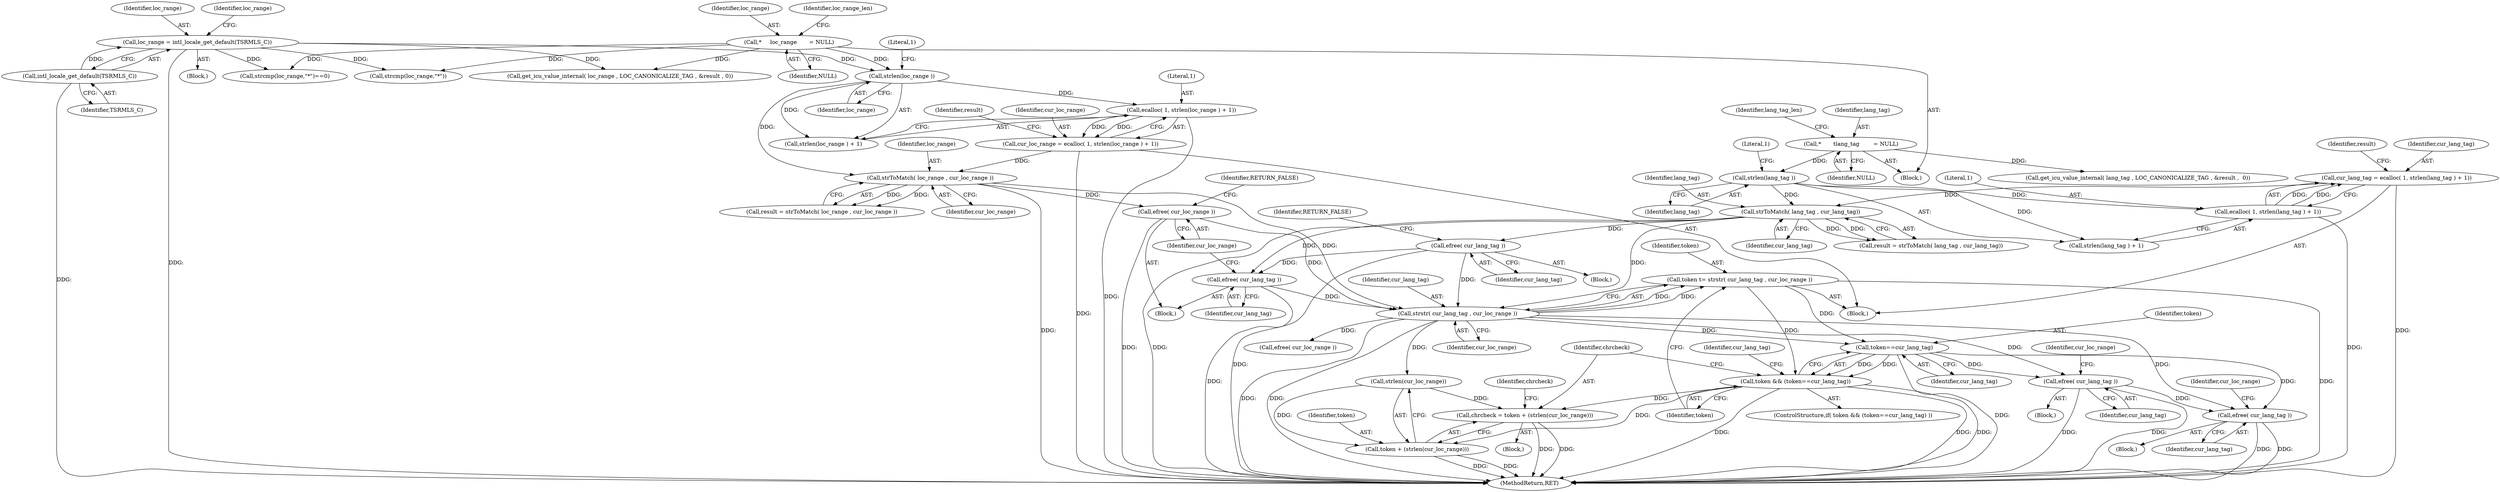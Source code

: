 digraph "0_php-src_97eff7eb57fc2320c267a949cffd622c38712484?w=1_10@API" {
"1000382" [label="(Call,token \t= strstr( cur_lang_tag , cur_loc_range ))"];
"1000384" [label="(Call,strstr( cur_lang_tag , cur_loc_range ))"];
"1000356" [label="(Call,efree( cur_lang_tag ))"];
"1000348" [label="(Call,strToMatch( lang_tag , cur_lang_tag))"];
"1000343" [label="(Call,strlen(lang_tag ))"];
"1000116" [label="(Call,*       \tlang_tag        = NULL)"];
"1000338" [label="(Call,cur_lang_tag = ecalloc( 1, strlen(lang_tag ) + 1))"];
"1000340" [label="(Call,ecalloc( 1, strlen(lang_tag ) + 1))"];
"1000377" [label="(Call,efree( cur_lang_tag ))"];
"1000379" [label="(Call,efree( cur_loc_range ))"];
"1000369" [label="(Call,strToMatch( loc_range , cur_loc_range ))"];
"1000364" [label="(Call,strlen(loc_range ))"];
"1000124" [label="(Call,*     loc_range       = NULL)"];
"1000174" [label="(Call,loc_range = intl_locale_get_default(TSRMLS_C))"];
"1000176" [label="(Call,intl_locale_get_default(TSRMLS_C))"];
"1000359" [label="(Call,cur_loc_range = ecalloc( 1, strlen(loc_range ) + 1))"];
"1000361" [label="(Call,ecalloc( 1, strlen(loc_range ) + 1))"];
"1000388" [label="(Call,token && (token==cur_lang_tag))"];
"1000394" [label="(Call,chrcheck = token + (strlen(cur_loc_range)))"];
"1000396" [label="(Call,token + (strlen(cur_loc_range)))"];
"1000390" [label="(Call,token==cur_lang_tag)"];
"1000412" [label="(Call,efree( cur_lang_tag ))"];
"1000423" [label="(Call,efree( cur_lang_tag ))"];
"1000174" [label="(Call,loc_range = intl_locale_get_default(TSRMLS_C))"];
"1000339" [label="(Identifier,cur_lang_tag)"];
"1000412" [label="(Call,efree( cur_lang_tag ))"];
"1000126" [label="(Identifier,NULL)"];
"1000369" [label="(Call,strToMatch( loc_range , cur_loc_range ))"];
"1000175" [label="(Identifier,loc_range)"];
"1000387" [label="(ControlStructure,if( token && (token==cur_lang_tag) ))"];
"1000347" [label="(Identifier,result)"];
"1000346" [label="(Call,result = strToMatch( lang_tag , cur_lang_tag))"];
"1000361" [label="(Call,ecalloc( 1, strlen(loc_range ) + 1))"];
"1000381" [label="(Identifier,RETURN_FALSE)"];
"1000404" [label="(Identifier,chrcheck)"];
"1000386" [label="(Identifier,cur_loc_range)"];
"1000415" [label="(Identifier,cur_loc_range)"];
"1000413" [label="(Identifier,cur_lang_tag)"];
"1000371" [label="(Identifier,cur_loc_range)"];
"1000117" [label="(Identifier,lang_tag)"];
"1000176" [label="(Call,intl_locale_get_default(TSRMLS_C))"];
"1000359" [label="(Call,cur_loc_range = ecalloc( 1, strlen(loc_range ) + 1))"];
"1000343" [label="(Call,strlen(lang_tag ))"];
"1000368" [label="(Identifier,result)"];
"1000367" [label="(Call,result = strToMatch( loc_range , cur_loc_range ))"];
"1000341" [label="(Literal,1)"];
"1000391" [label="(Identifier,token)"];
"1000124" [label="(Call,*     loc_range       = NULL)"];
"1000360" [label="(Identifier,cur_loc_range)"];
"1000392" [label="(Identifier,cur_lang_tag)"];
"1000424" [label="(Identifier,cur_lang_tag)"];
"1000397" [label="(Identifier,token)"];
"1000384" [label="(Call,strstr( cur_lang_tag , cur_loc_range ))"];
"1000388" [label="(Call,token && (token==cur_lang_tag))"];
"1000379" [label="(Call,efree( cur_loc_range ))"];
"1000118" [label="(Identifier,NULL)"];
"1000380" [label="(Identifier,cur_loc_range)"];
"1000363" [label="(Call,strlen(loc_range ) + 1)"];
"1000116" [label="(Call,*       \tlang_tag        = NULL)"];
"1000125" [label="(Identifier,loc_range)"];
"1000390" [label="(Call,token==cur_lang_tag)"];
"1000396" [label="(Call,token + (strlen(cur_loc_range)))"];
"1000393" [label="(Block,)"];
"1000366" [label="(Literal,1)"];
"1000356" [label="(Call,efree( cur_lang_tag ))"];
"1000344" [label="(Identifier,lang_tag)"];
"1000394" [label="(Call,chrcheck = token + (strlen(cur_loc_range)))"];
"1000377" [label="(Call,efree( cur_lang_tag ))"];
"1000338" [label="(Call,cur_lang_tag = ecalloc( 1, strlen(lang_tag ) + 1))"];
"1000431" [label="(MethodReturn,RET)"];
"1000426" [label="(Identifier,cur_loc_range)"];
"1000205" [label="(Call,get_icu_value_internal( lang_tag , LOC_CANONICALIZE_TAG , &result ,  0))"];
"1000177" [label="(Identifier,TSRMLS_C)"];
"1000191" [label="(Call,get_icu_value_internal( loc_range , LOC_CANONICALIZE_TAG , &result , 0))"];
"1000378" [label="(Identifier,cur_lang_tag)"];
"1000428" [label="(Call,efree( cur_loc_range ))"];
"1000421" [label="(Identifier,cur_lang_tag)"];
"1000357" [label="(Identifier,cur_lang_tag)"];
"1000350" [label="(Identifier,cur_lang_tag)"];
"1000376" [label="(Block,)"];
"1000349" [label="(Identifier,lang_tag)"];
"1000382" [label="(Call,token \t= strstr( cur_lang_tag , cur_loc_range ))"];
"1000355" [label="(Block,)"];
"1000422" [label="(Block,)"];
"1000398" [label="(Call,strlen(cur_loc_range))"];
"1000364" [label="(Call,strlen(loc_range ))"];
"1000383" [label="(Identifier,token)"];
"1000370" [label="(Identifier,loc_range)"];
"1000179" [label="(Call,strcmp(loc_range,\"*\")==0)"];
"1000411" [label="(Block,)"];
"1000181" [label="(Identifier,loc_range)"];
"1000348" [label="(Call,strToMatch( lang_tag , cur_lang_tag))"];
"1000340" [label="(Call,ecalloc( 1, strlen(lang_tag ) + 1))"];
"1000121" [label="(Identifier,lang_tag_len)"];
"1000362" [label="(Literal,1)"];
"1000337" [label="(Block,)"];
"1000114" [label="(Block,)"];
"1000385" [label="(Identifier,cur_lang_tag)"];
"1000173" [label="(Block,)"];
"1000358" [label="(Identifier,RETURN_FALSE)"];
"1000129" [label="(Identifier,loc_range_len)"];
"1000345" [label="(Literal,1)"];
"1000180" [label="(Call,strcmp(loc_range,\"*\"))"];
"1000423" [label="(Call,efree( cur_lang_tag ))"];
"1000389" [label="(Identifier,token)"];
"1000365" [label="(Identifier,loc_range)"];
"1000342" [label="(Call,strlen(lang_tag ) + 1)"];
"1000395" [label="(Identifier,chrcheck)"];
"1000382" -> "1000337"  [label="AST: "];
"1000382" -> "1000384"  [label="CFG: "];
"1000383" -> "1000382"  [label="AST: "];
"1000384" -> "1000382"  [label="AST: "];
"1000389" -> "1000382"  [label="CFG: "];
"1000382" -> "1000431"  [label="DDG: "];
"1000384" -> "1000382"  [label="DDG: "];
"1000384" -> "1000382"  [label="DDG: "];
"1000382" -> "1000388"  [label="DDG: "];
"1000382" -> "1000390"  [label="DDG: "];
"1000384" -> "1000386"  [label="CFG: "];
"1000385" -> "1000384"  [label="AST: "];
"1000386" -> "1000384"  [label="AST: "];
"1000384" -> "1000431"  [label="DDG: "];
"1000384" -> "1000431"  [label="DDG: "];
"1000356" -> "1000384"  [label="DDG: "];
"1000348" -> "1000384"  [label="DDG: "];
"1000377" -> "1000384"  [label="DDG: "];
"1000379" -> "1000384"  [label="DDG: "];
"1000369" -> "1000384"  [label="DDG: "];
"1000384" -> "1000390"  [label="DDG: "];
"1000384" -> "1000398"  [label="DDG: "];
"1000384" -> "1000412"  [label="DDG: "];
"1000384" -> "1000423"  [label="DDG: "];
"1000384" -> "1000428"  [label="DDG: "];
"1000356" -> "1000355"  [label="AST: "];
"1000356" -> "1000357"  [label="CFG: "];
"1000357" -> "1000356"  [label="AST: "];
"1000358" -> "1000356"  [label="CFG: "];
"1000356" -> "1000431"  [label="DDG: "];
"1000348" -> "1000356"  [label="DDG: "];
"1000356" -> "1000377"  [label="DDG: "];
"1000348" -> "1000346"  [label="AST: "];
"1000348" -> "1000350"  [label="CFG: "];
"1000349" -> "1000348"  [label="AST: "];
"1000350" -> "1000348"  [label="AST: "];
"1000346" -> "1000348"  [label="CFG: "];
"1000348" -> "1000431"  [label="DDG: "];
"1000348" -> "1000346"  [label="DDG: "];
"1000348" -> "1000346"  [label="DDG: "];
"1000343" -> "1000348"  [label="DDG: "];
"1000338" -> "1000348"  [label="DDG: "];
"1000348" -> "1000377"  [label="DDG: "];
"1000343" -> "1000342"  [label="AST: "];
"1000343" -> "1000344"  [label="CFG: "];
"1000344" -> "1000343"  [label="AST: "];
"1000345" -> "1000343"  [label="CFG: "];
"1000343" -> "1000340"  [label="DDG: "];
"1000343" -> "1000342"  [label="DDG: "];
"1000116" -> "1000343"  [label="DDG: "];
"1000116" -> "1000114"  [label="AST: "];
"1000116" -> "1000118"  [label="CFG: "];
"1000117" -> "1000116"  [label="AST: "];
"1000118" -> "1000116"  [label="AST: "];
"1000121" -> "1000116"  [label="CFG: "];
"1000116" -> "1000205"  [label="DDG: "];
"1000338" -> "1000337"  [label="AST: "];
"1000338" -> "1000340"  [label="CFG: "];
"1000339" -> "1000338"  [label="AST: "];
"1000340" -> "1000338"  [label="AST: "];
"1000347" -> "1000338"  [label="CFG: "];
"1000338" -> "1000431"  [label="DDG: "];
"1000340" -> "1000338"  [label="DDG: "];
"1000340" -> "1000338"  [label="DDG: "];
"1000340" -> "1000342"  [label="CFG: "];
"1000341" -> "1000340"  [label="AST: "];
"1000342" -> "1000340"  [label="AST: "];
"1000340" -> "1000431"  [label="DDG: "];
"1000377" -> "1000376"  [label="AST: "];
"1000377" -> "1000378"  [label="CFG: "];
"1000378" -> "1000377"  [label="AST: "];
"1000380" -> "1000377"  [label="CFG: "];
"1000377" -> "1000431"  [label="DDG: "];
"1000379" -> "1000376"  [label="AST: "];
"1000379" -> "1000380"  [label="CFG: "];
"1000380" -> "1000379"  [label="AST: "];
"1000381" -> "1000379"  [label="CFG: "];
"1000379" -> "1000431"  [label="DDG: "];
"1000369" -> "1000379"  [label="DDG: "];
"1000369" -> "1000367"  [label="AST: "];
"1000369" -> "1000371"  [label="CFG: "];
"1000370" -> "1000369"  [label="AST: "];
"1000371" -> "1000369"  [label="AST: "];
"1000367" -> "1000369"  [label="CFG: "];
"1000369" -> "1000431"  [label="DDG: "];
"1000369" -> "1000367"  [label="DDG: "];
"1000369" -> "1000367"  [label="DDG: "];
"1000364" -> "1000369"  [label="DDG: "];
"1000359" -> "1000369"  [label="DDG: "];
"1000364" -> "1000363"  [label="AST: "];
"1000364" -> "1000365"  [label="CFG: "];
"1000365" -> "1000364"  [label="AST: "];
"1000366" -> "1000364"  [label="CFG: "];
"1000364" -> "1000361"  [label="DDG: "];
"1000364" -> "1000363"  [label="DDG: "];
"1000124" -> "1000364"  [label="DDG: "];
"1000174" -> "1000364"  [label="DDG: "];
"1000124" -> "1000114"  [label="AST: "];
"1000124" -> "1000126"  [label="CFG: "];
"1000125" -> "1000124"  [label="AST: "];
"1000126" -> "1000124"  [label="AST: "];
"1000129" -> "1000124"  [label="CFG: "];
"1000124" -> "1000179"  [label="DDG: "];
"1000124" -> "1000180"  [label="DDG: "];
"1000124" -> "1000191"  [label="DDG: "];
"1000174" -> "1000173"  [label="AST: "];
"1000174" -> "1000176"  [label="CFG: "];
"1000175" -> "1000174"  [label="AST: "];
"1000176" -> "1000174"  [label="AST: "];
"1000181" -> "1000174"  [label="CFG: "];
"1000174" -> "1000431"  [label="DDG: "];
"1000176" -> "1000174"  [label="DDG: "];
"1000174" -> "1000179"  [label="DDG: "];
"1000174" -> "1000180"  [label="DDG: "];
"1000174" -> "1000191"  [label="DDG: "];
"1000176" -> "1000177"  [label="CFG: "];
"1000177" -> "1000176"  [label="AST: "];
"1000176" -> "1000431"  [label="DDG: "];
"1000359" -> "1000337"  [label="AST: "];
"1000359" -> "1000361"  [label="CFG: "];
"1000360" -> "1000359"  [label="AST: "];
"1000361" -> "1000359"  [label="AST: "];
"1000368" -> "1000359"  [label="CFG: "];
"1000359" -> "1000431"  [label="DDG: "];
"1000361" -> "1000359"  [label="DDG: "];
"1000361" -> "1000359"  [label="DDG: "];
"1000361" -> "1000363"  [label="CFG: "];
"1000362" -> "1000361"  [label="AST: "];
"1000363" -> "1000361"  [label="AST: "];
"1000361" -> "1000431"  [label="DDG: "];
"1000388" -> "1000387"  [label="AST: "];
"1000388" -> "1000389"  [label="CFG: "];
"1000388" -> "1000390"  [label="CFG: "];
"1000389" -> "1000388"  [label="AST: "];
"1000390" -> "1000388"  [label="AST: "];
"1000395" -> "1000388"  [label="CFG: "];
"1000421" -> "1000388"  [label="CFG: "];
"1000388" -> "1000431"  [label="DDG: "];
"1000388" -> "1000431"  [label="DDG: "];
"1000388" -> "1000431"  [label="DDG: "];
"1000390" -> "1000388"  [label="DDG: "];
"1000390" -> "1000388"  [label="DDG: "];
"1000388" -> "1000394"  [label="DDG: "];
"1000388" -> "1000396"  [label="DDG: "];
"1000394" -> "1000393"  [label="AST: "];
"1000394" -> "1000396"  [label="CFG: "];
"1000395" -> "1000394"  [label="AST: "];
"1000396" -> "1000394"  [label="AST: "];
"1000404" -> "1000394"  [label="CFG: "];
"1000394" -> "1000431"  [label="DDG: "];
"1000394" -> "1000431"  [label="DDG: "];
"1000398" -> "1000394"  [label="DDG: "];
"1000396" -> "1000398"  [label="CFG: "];
"1000397" -> "1000396"  [label="AST: "];
"1000398" -> "1000396"  [label="AST: "];
"1000396" -> "1000431"  [label="DDG: "];
"1000396" -> "1000431"  [label="DDG: "];
"1000398" -> "1000396"  [label="DDG: "];
"1000390" -> "1000392"  [label="CFG: "];
"1000391" -> "1000390"  [label="AST: "];
"1000392" -> "1000390"  [label="AST: "];
"1000390" -> "1000431"  [label="DDG: "];
"1000390" -> "1000412"  [label="DDG: "];
"1000390" -> "1000423"  [label="DDG: "];
"1000412" -> "1000411"  [label="AST: "];
"1000412" -> "1000413"  [label="CFG: "];
"1000413" -> "1000412"  [label="AST: "];
"1000415" -> "1000412"  [label="CFG: "];
"1000412" -> "1000431"  [label="DDG: "];
"1000412" -> "1000431"  [label="DDG: "];
"1000412" -> "1000423"  [label="DDG: "];
"1000423" -> "1000422"  [label="AST: "];
"1000423" -> "1000424"  [label="CFG: "];
"1000424" -> "1000423"  [label="AST: "];
"1000426" -> "1000423"  [label="CFG: "];
"1000423" -> "1000431"  [label="DDG: "];
"1000423" -> "1000431"  [label="DDG: "];
}
